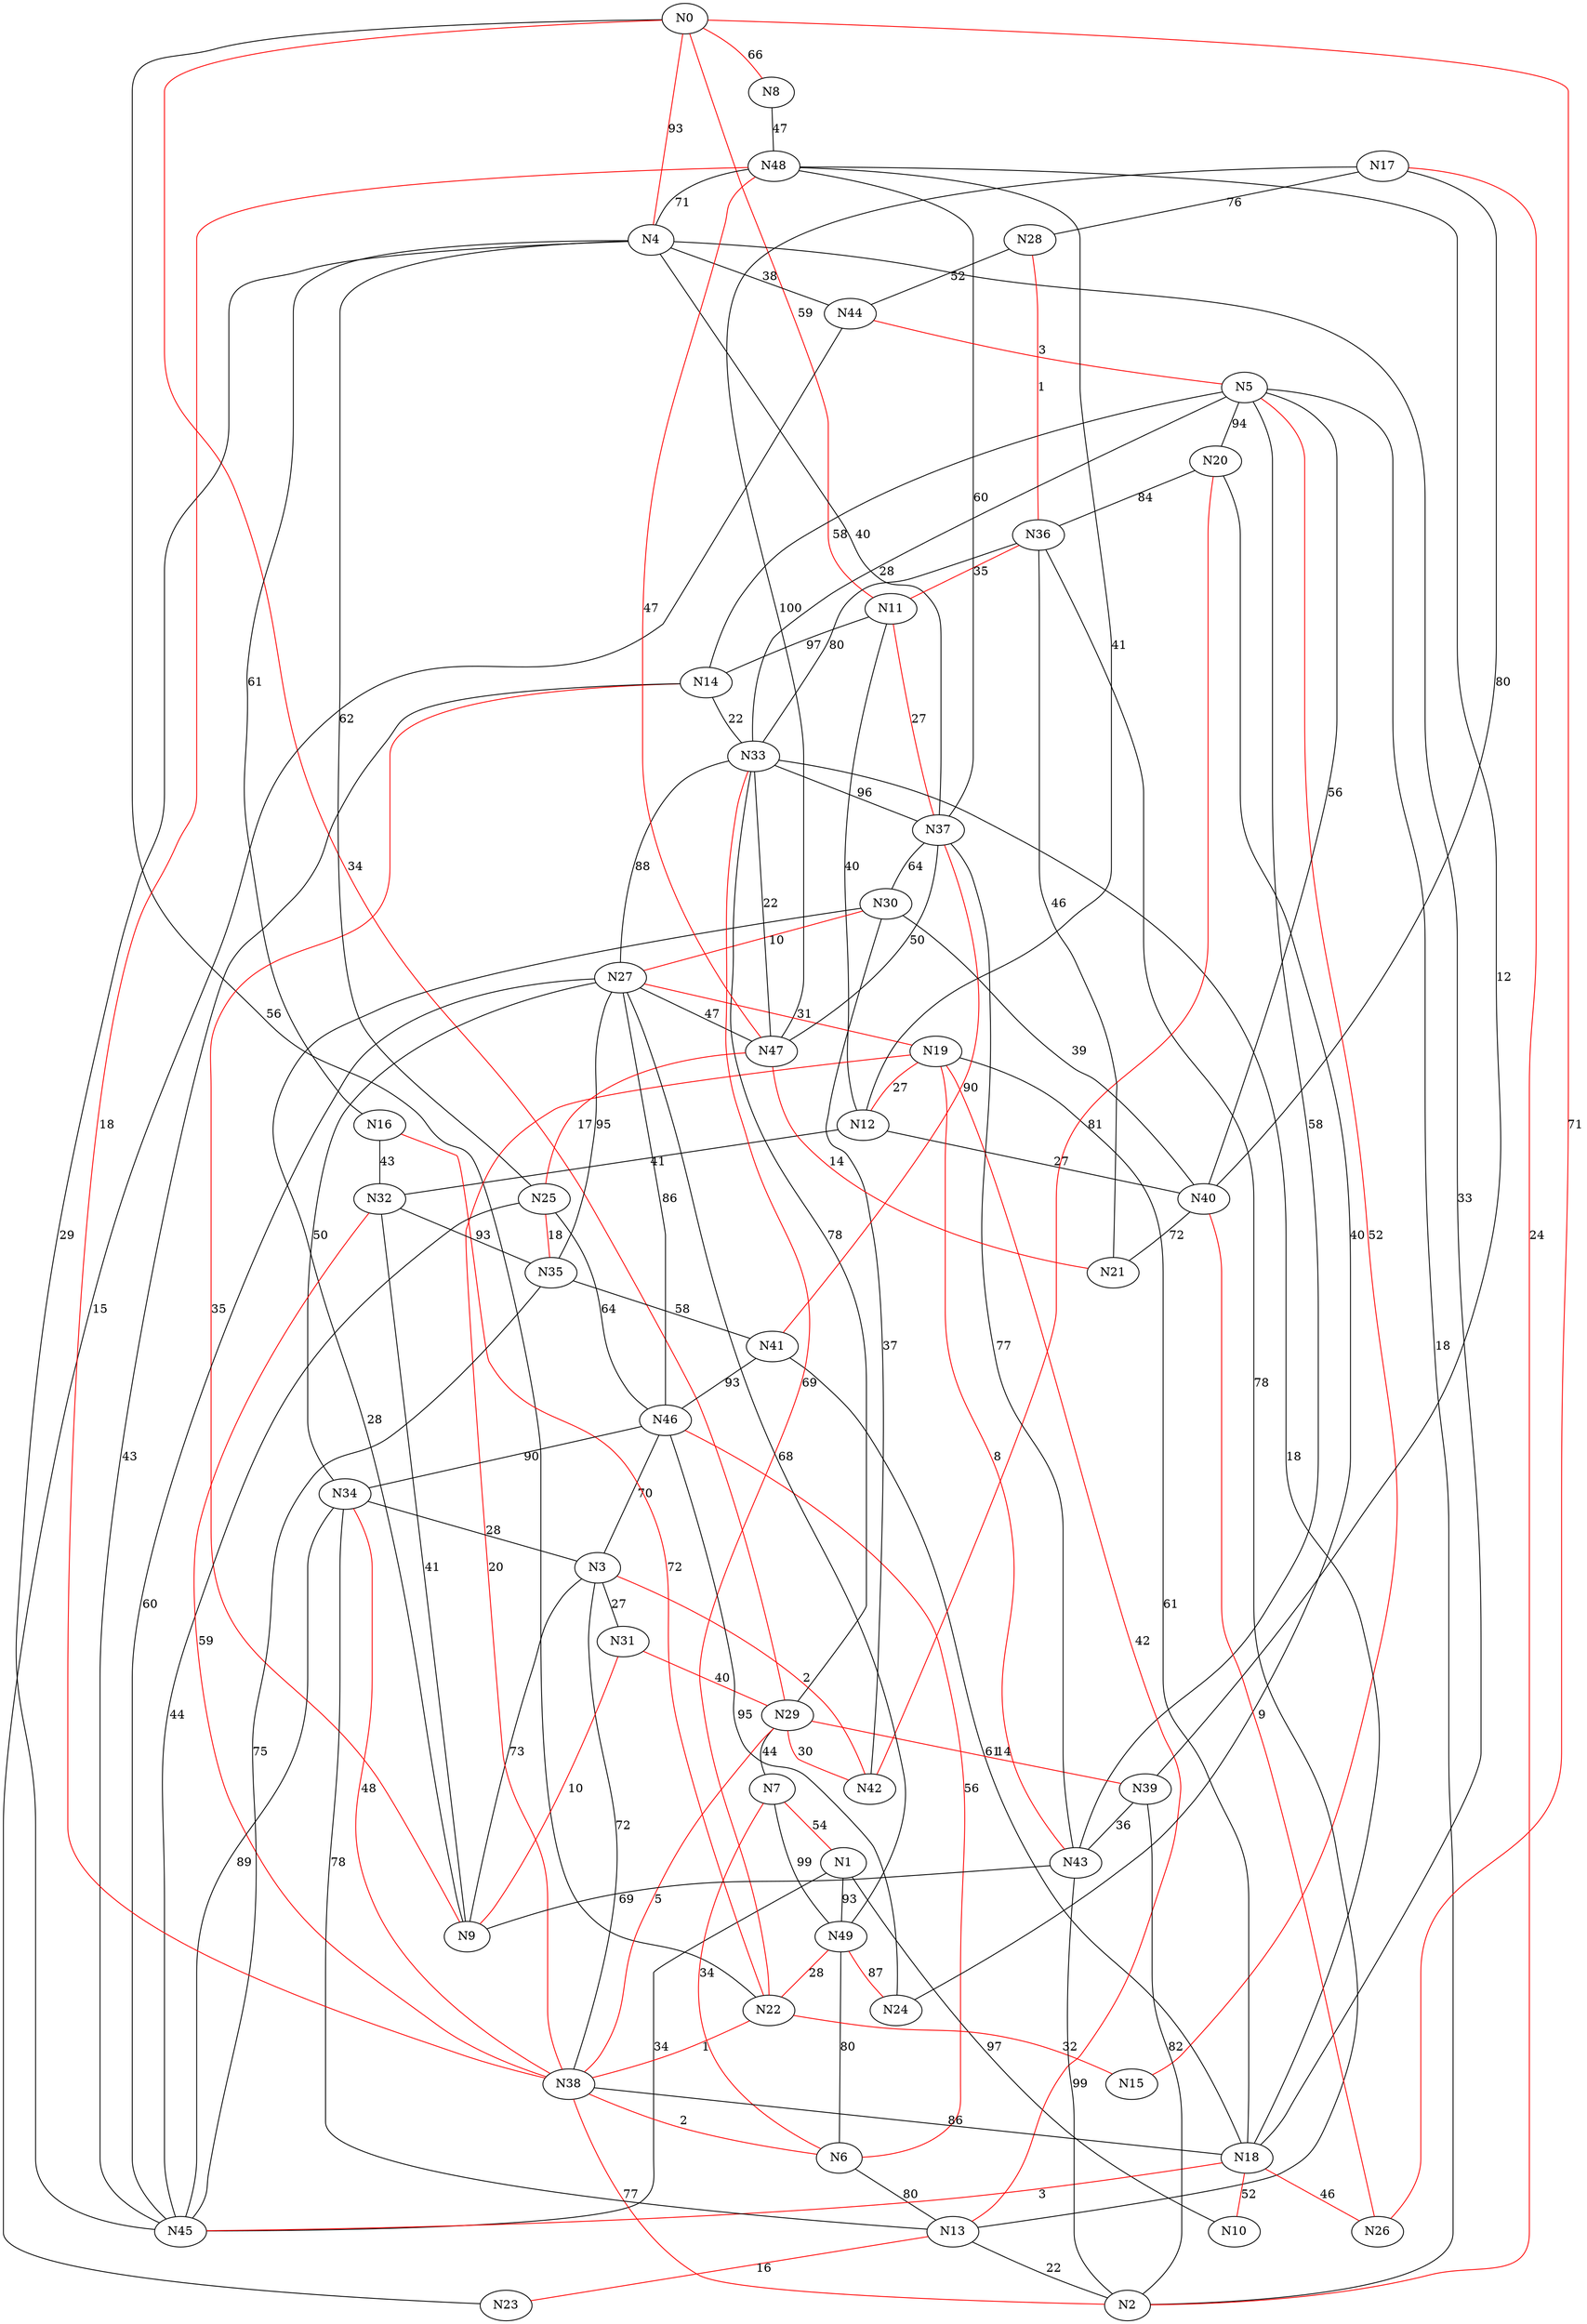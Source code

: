graph Grafo {
    0 [label="N0"];
    1 [label="N1"];
    2 [label="N2"];
    3 [label="N3"];
    4 [label="N4"];
    5 [label="N5"];
    6 [label="N6"];
    7 [label="N7"];
    8 [label="N8"];
    9 [label="N9"];
    10 [label="N10"];
    11 [label="N11"];
    12 [label="N12"];
    13 [label="N13"];
    14 [label="N14"];
    15 [label="N15"];
    16 [label="N16"];
    17 [label="N17"];
    18 [label="N18"];
    19 [label="N19"];
    20 [label="N20"];
    21 [label="N21"];
    22 [label="N22"];
    23 [label="N23"];
    24 [label="N24"];
    25 [label="N25"];
    26 [label="N26"];
    27 [label="N27"];
    28 [label="N28"];
    29 [label="N29"];
    30 [label="N30"];
    31 [label="N31"];
    32 [label="N32"];
    33 [label="N33"];
    34 [label="N34"];
    35 [label="N35"];
    36 [label="N36"];
    37 [label="N37"];
    38 [label="N38"];
    39 [label="N39"];
    40 [label="N40"];
    41 [label="N41"];
    42 [label="N42"];
    43 [label="N43"];
    44 [label="N44"];
    45 [label="N45"];
    46 [label="N46"];
    47 [label="N47"];
    48 [label="N48"];
    49 [label="N49"];
    0 -- 8 [label="66", color=red];
    0 -- 11 [label="59", color=red];
    0 -- 22 [label="56", color=black];
    0 -- 29 [label="34", color=red];
    1 -- 45 [label="34", color=black];
    1 -- 49 [label="93", color=black];
    2 -- 5 [label="18", color=black];
    2 -- 38 [label="77", color=red];
    3 -- 9 [label="73", color=black];
    3 -- 31 [label="27", color=black];
    3 -- 38 [label="72", color=black];
    3 -- 42 [label="2", color=red];
    3 -- 46 [label="70", color=black];
    4 -- 0 [label="93", color=red];
    4 -- 16 [label="61", color=black];
    4 -- 18 [label="33", color=black];
    4 -- 37 [label="40", color=black];
    4 -- 44 [label="38", color=black];
    5 -- 15 [label="52", color=red];
    5 -- 20 [label="94", color=black];
    5 -- 43 [label="58", color=black];
    6 -- 7 [label="34", color=red];
    6 -- 13 [label="80", color=black];
    6 -- 46 [label="56", color=red];
    6 -- 49 [label="80", color=black];
    7 -- 1 [label="54", color=red];
    8 -- 48 [label="47", color=black];
    9 -- 30 [label="28", color=black];
    10 -- 1 [label="97", color=black];
    11 -- 14 [label="97", color=black];
    11 -- 37 [label="27", color=red];
    12 -- 11 [label="40", color=black];
    12 -- 32 [label="41", color=black];
    12 -- 40 [label="27", color=black];
    13 -- 2 [label="22", color=black];
    13 -- 23 [label="16", color=red];
    13 -- 36 [label="78", color=black];
    14 -- 5 [label="58", color=black];
    14 -- 9 [label="35", color=red];
    14 -- 33 [label="22", color=black];
    16 -- 22 [label="72", color=red];
    16 -- 32 [label="43", color=black];
    17 -- 2 [label="24", color=red];
    17 -- 28 [label="76", color=black];
    17 -- 40 [label="80", color=black];
    17 -- 47 [label="100", color=black];
    18 -- 10 [label="52", color=red];
    18 -- 26 [label="46", color=red];
    18 -- 33 [label="18", color=black];
    18 -- 41 [label="61", color=black];
    18 -- 45 [label="3", color=red];
    19 -- 12 [label="27", color=red];
    19 -- 13 [label="42", color=red];
    19 -- 18 [label="61", color=black];
    19 -- 38 [label="20", color=red];
    20 -- 24 [label="40", color=black];
    20 -- 36 [label="84", color=black];
    20 -- 42 [label="81", color=red];
    22 -- 15 [label="32", color=red];
    22 -- 38 [label="1", color=red];
    23 -- 44 [label="15", color=black];
    25 -- 4 [label="62", color=black];
    25 -- 35 [label="18", color=red];
    25 -- 45 [label="44", color=black];
    25 -- 46 [label="64", color=black];
    26 -- 0 [label="71", color=red];
    27 -- 19 [label="31", color=red];
    27 -- 34 [label="50", color=black];
    27 -- 35 [label="95", color=black];
    27 -- 45 [label="60", color=black];
    27 -- 47 [label="47", color=black];
    28 -- 36 [label="1", color=red];
    28 -- 44 [label="52", color=black];
    29 -- 7 [label="44", color=black];
    29 -- 39 [label="14", color=red];
    29 -- 42 [label="30", color=red];
    30 -- 27 [label="10", color=red];
    30 -- 42 [label="37", color=black];
    31 -- 9 [label="10", color=red];
    31 -- 29 [label="40", color=red];
    32 -- 9 [label="41", color=black];
    32 -- 35 [label="93", color=black];
    32 -- 38 [label="59", color=red];
    33 -- 5 [label="28", color=black];
    33 -- 22 [label="69", color=red];
    33 -- 27 [label="88", color=black];
    33 -- 29 [label="78", color=black];
    33 -- 36 [label="80", color=black];
    33 -- 37 [label="96", color=black];
    34 -- 3 [label="28", color=black];
    34 -- 13 [label="78", color=black];
    35 -- 41 [label="58", color=black];
    35 -- 45 [label="75", color=black];
    36 -- 11 [label="35", color=red];
    36 -- 21 [label="46", color=black];
    37 -- 30 [label="64", color=black];
    37 -- 43 [label="77", color=black];
    37 -- 47 [label="50", color=black];
    37 -- 48 [label="60", color=black];
    38 -- 6 [label="2", color=red];
    38 -- 18 [label="86", color=black];
    38 -- 29 [label="5", color=red];
    38 -- 34 [label="48", color=red];
    39 -- 2 [label="82", color=black];
    39 -- 43 [label="36", color=black];
    40 -- 5 [label="56", color=black];
    40 -- 21 [label="72", color=black];
    40 -- 26 [label="9", color=red];
    40 -- 30 [label="39", color=black];
    41 -- 37 [label="90", color=red];
    41 -- 46 [label="93", color=black];
    43 -- 2 [label="99", color=black];
    43 -- 9 [label="69", color=black];
    43 -- 19 [label="8", color=red];
    44 -- 5 [label="3", color=red];
    45 -- 4 [label="29", color=black];
    45 -- 14 [label="43", color=black];
    45 -- 34 [label="89", color=black];
    46 -- 24 [label="95", color=black];
    46 -- 27 [label="86", color=black];
    46 -- 34 [label="90", color=black];
    47 -- 21 [label="14", color=red];
    47 -- 25 [label="17", color=red];
    47 -- 33 [label="22", color=black];
    48 -- 4 [label="71", color=black];
    48 -- 12 [label="41", color=black];
    48 -- 38 [label="18", color=red];
    48 -- 39 [label="12", color=black];
    48 -- 47 [label="47", color=red];
    49 -- 7 [label="99", color=black];
    49 -- 22 [label="28", color=red];
    49 -- 24 [label="87", color=red];
    49 -- 27 [label="68", color=black];
}

